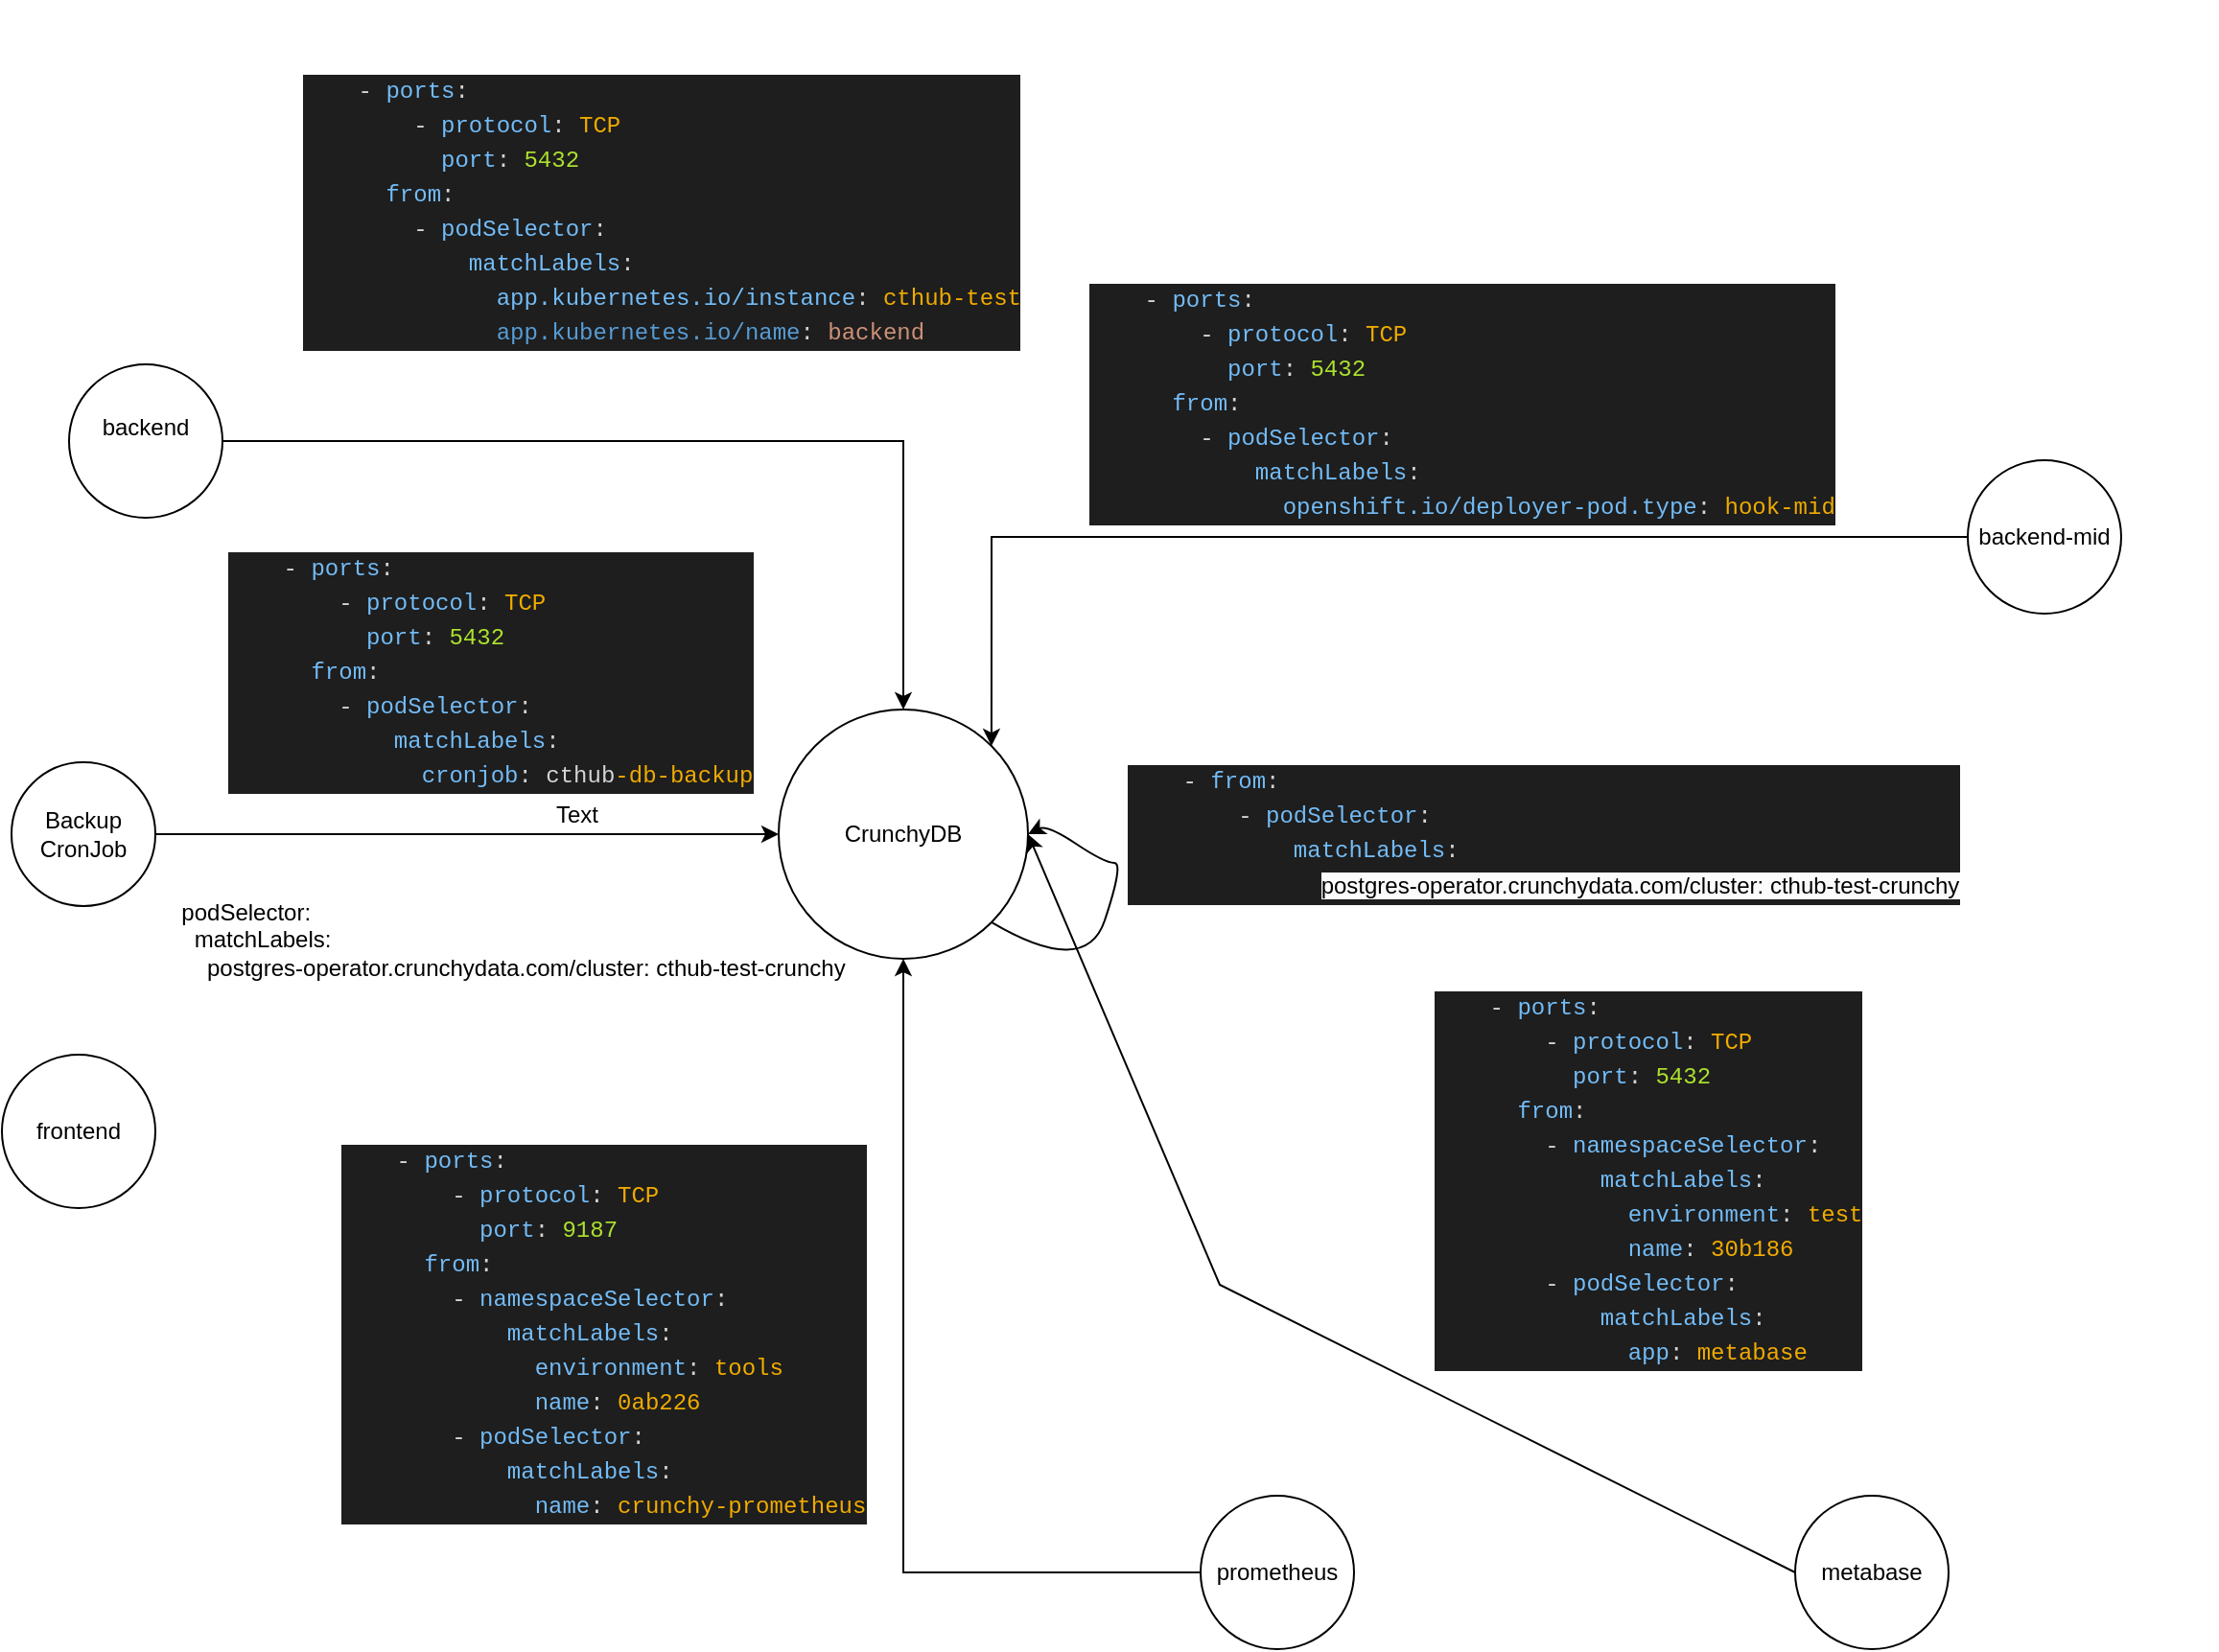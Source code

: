 <mxfile version="24.2.2" type="device">
  <diagram id="AIra0pvackN1RxZxVPas" name="Page-1">
    <mxGraphModel dx="1224" dy="2246" grid="1" gridSize="10" guides="1" tooltips="1" connect="1" arrows="1" fold="1" page="1" pageScale="1" pageWidth="850" pageHeight="1100" math="0" shadow="0">
      <root>
        <mxCell id="0" />
        <mxCell id="1" parent="0" />
        <mxCell id="b4ZN2M5RfPYAqQMjHC3d-1" value="frontend" style="ellipse;whiteSpace=wrap;html=1;aspect=fixed;" parent="1" vertex="1">
          <mxGeometry x="55" y="300" width="80" height="80" as="geometry" />
        </mxCell>
        <mxCell id="b4ZN2M5RfPYAqQMjHC3d-27" style="edgeStyle=orthogonalEdgeStyle;rounded=0;orthogonalLoop=1;jettySize=auto;html=1;exitX=1;exitY=0.5;exitDx=0;exitDy=0;strokeColor=#010103;" parent="1" source="b4ZN2M5RfPYAqQMjHC3d-3" target="b4ZN2M5RfPYAqQMjHC3d-8" edge="1">
          <mxGeometry relative="1" as="geometry" />
        </mxCell>
        <mxCell id="b4ZN2M5RfPYAqQMjHC3d-3" value="backend&lt;div&gt;&lt;br/&gt;&lt;/div&gt;" style="ellipse;whiteSpace=wrap;html=1;aspect=fixed;" parent="1" vertex="1">
          <mxGeometry x="90" y="-60" width="80" height="80" as="geometry" />
        </mxCell>
        <mxCell id="b4ZN2M5RfPYAqQMjHC3d-8" value="CrunchyDB" style="ellipse;whiteSpace=wrap;html=1;aspect=fixed;" parent="1" vertex="1">
          <mxGeometry x="460" y="120" width="130" height="130" as="geometry" />
        </mxCell>
        <mxCell id="DNz0pwb5H6Iw8uUJaAUe-7" style="edgeStyle=orthogonalEdgeStyle;rounded=0;orthogonalLoop=1;jettySize=auto;html=1;entryX=0;entryY=0.5;entryDx=0;entryDy=0;strokeColor=#010103;" parent="1" source="b4ZN2M5RfPYAqQMjHC3d-10" target="b4ZN2M5RfPYAqQMjHC3d-8" edge="1">
          <mxGeometry relative="1" as="geometry">
            <mxPoint x="445" y="210" as="targetPoint" />
          </mxGeometry>
        </mxCell>
        <mxCell id="b4ZN2M5RfPYAqQMjHC3d-10" value="Backup CronJob" style="ellipse;whiteSpace=wrap;html=1;aspect=fixed;" parent="1" vertex="1">
          <mxGeometry x="60" y="147.5" width="75" height="75" as="geometry" />
        </mxCell>
        <mxCell id="9xZVyRgoyZn5UuLwTAI5-3" value="" style="curved=1;endArrow=classic;html=1;exitX=1;exitY=1;exitDx=0;exitDy=0;entryX=1;entryY=0.5;entryDx=0;entryDy=0;strokeColor=#010103;" parent="1" source="b4ZN2M5RfPYAqQMjHC3d-8" target="b4ZN2M5RfPYAqQMjHC3d-8" edge="1">
          <mxGeometry width="50" height="50" relative="1" as="geometry">
            <mxPoint x="590" y="200" as="sourcePoint" />
            <mxPoint x="560" y="206" as="targetPoint" />
            <Array as="points">
              <mxPoint x="620" y="260" />
              <mxPoint x="640" y="200" />
              <mxPoint x="630" y="200" />
              <mxPoint x="600" y="180" />
            </Array>
          </mxGeometry>
        </mxCell>
        <mxCell id="jZ5XmgkILTjiQiPbq-w5-3" style="edgeStyle=orthogonalEdgeStyle;rounded=0;orthogonalLoop=1;jettySize=auto;html=1;entryX=1;entryY=0;entryDx=0;entryDy=0;strokeColor=#010103;" parent="1" source="jZ5XmgkILTjiQiPbq-w5-2" target="b4ZN2M5RfPYAqQMjHC3d-8" edge="1">
          <mxGeometry relative="1" as="geometry" />
        </mxCell>
        <mxCell id="jZ5XmgkILTjiQiPbq-w5-2" value="backend-mid" style="ellipse;whiteSpace=wrap;html=1;aspect=fixed;" parent="1" vertex="1">
          <mxGeometry x="1080" y="-10" width="80" height="80" as="geometry" />
        </mxCell>
        <mxCell id="KdRspWGC8xVXoO0oMTLA-1" value="metabase" style="ellipse;whiteSpace=wrap;html=1;aspect=fixed;" parent="1" vertex="1">
          <mxGeometry x="990" y="530" width="80" height="80" as="geometry" />
        </mxCell>
        <mxCell id="KdRspWGC8xVXoO0oMTLA-2" value="" style="endArrow=classic;html=1;rounded=0;exitX=0;exitY=0.5;exitDx=0;exitDy=0;entryX=1;entryY=0.5;entryDx=0;entryDy=0;" parent="1" source="KdRspWGC8xVXoO0oMTLA-1" target="b4ZN2M5RfPYAqQMjHC3d-8" edge="1">
          <mxGeometry width="50" height="50" relative="1" as="geometry">
            <mxPoint x="400" y="190" as="sourcePoint" />
            <mxPoint x="450" y="140" as="targetPoint" />
            <Array as="points">
              <mxPoint x="690" y="420" />
            </Array>
          </mxGeometry>
        </mxCell>
        <mxCell id="Sw6ZCzjTQ-pOdQDlZojL-9" style="edgeStyle=orthogonalEdgeStyle;rounded=0;orthogonalLoop=1;jettySize=auto;html=1;exitX=0;exitY=0.5;exitDx=0;exitDy=0;entryX=0.5;entryY=1;entryDx=0;entryDy=0;" parent="1" source="Sw6ZCzjTQ-pOdQDlZojL-2" target="b4ZN2M5RfPYAqQMjHC3d-8" edge="1">
          <mxGeometry relative="1" as="geometry" />
        </mxCell>
        <mxCell id="Sw6ZCzjTQ-pOdQDlZojL-2" value="prometheus" style="ellipse;whiteSpace=wrap;html=1;aspect=fixed;" parent="1" vertex="1">
          <mxGeometry x="680" y="530" width="80" height="80" as="geometry" />
        </mxCell>
        <mxCell id="Sw6ZCzjTQ-pOdQDlZojL-4" value="Text" style="text;html=1;align=center;verticalAlign=middle;whiteSpace=wrap;rounded=0;" parent="1" vertex="1">
          <mxGeometry x="325" y="160" width="60" height="30" as="geometry" />
        </mxCell>
        <mxCell id="Sw6ZCzjTQ-pOdQDlZojL-5" value="&lt;div style=&quot;color: rgb(212, 212, 212); background-color: rgb(30, 30, 30); font-family: Menlo, Monaco, &amp;quot;Courier New&amp;quot;, monospace; line-height: 18px; white-space: pre;&quot;&gt;&lt;div style=&quot;line-height: 18px;&quot;&gt;&lt;div style=&quot;line-height: 18px;&quot;&gt;&lt;div&gt;    - &lt;span style=&quot;color: #73bcf7;&quot;&gt;ports&lt;/span&gt;:&lt;/div&gt;&lt;div&gt;        - &lt;span style=&quot;color: #73bcf7;&quot;&gt;protocol&lt;/span&gt;: &lt;span style=&quot;color: #f0ab00;&quot;&gt;TCP&lt;/span&gt;&lt;/div&gt;&lt;div&gt;          &lt;span style=&quot;color: #73bcf7;&quot;&gt;port&lt;/span&gt;: &lt;span style=&quot;color: #ace12e;&quot;&gt;9187&lt;/span&gt;&lt;/div&gt;&lt;div&gt;      &lt;span style=&quot;color: #73bcf7;&quot;&gt;from&lt;/span&gt;:&lt;/div&gt;&lt;div&gt;        - &lt;span style=&quot;color: #73bcf7;&quot;&gt;namespaceSelector&lt;/span&gt;:&lt;/div&gt;&lt;div&gt;            &lt;span style=&quot;color: #73bcf7;&quot;&gt;matchLabels&lt;/span&gt;:&lt;/div&gt;&lt;div&gt;              &lt;span style=&quot;color: #73bcf7;&quot;&gt;environment&lt;/span&gt;: &lt;span style=&quot;color: #f0ab00;&quot;&gt;tools&lt;/span&gt;&lt;/div&gt;&lt;div&gt;              &lt;span style=&quot;color: #73bcf7;&quot;&gt;name&lt;/span&gt;: &lt;span style=&quot;color: #f0ab00;&quot;&gt;0ab226&lt;/span&gt;&lt;/div&gt;&lt;div&gt;        - &lt;span style=&quot;color: #73bcf7;&quot;&gt;podSelector&lt;/span&gt;:&lt;/div&gt;&lt;div&gt;            &lt;span style=&quot;color: #73bcf7;&quot;&gt;matchLabels&lt;/span&gt;:&lt;/div&gt;&lt;div&gt;              &lt;span style=&quot;color: #73bcf7;&quot;&gt;name&lt;/span&gt;: &lt;span style=&quot;color: #f0ab00;&quot;&gt;crunchy-prometheus&lt;/span&gt;&lt;/div&gt;&lt;/div&gt;&lt;/div&gt;&lt;/div&gt;" style="text;html=1;align=left;verticalAlign=middle;whiteSpace=wrap;rounded=0;" parent="1" vertex="1">
          <mxGeometry x="230" y="340" width="280" height="210" as="geometry" />
        </mxCell>
        <mxCell id="Sw6ZCzjTQ-pOdQDlZojL-6" value="&lt;div style=&quot;background-color: rgb(30, 30, 30); font-family: Menlo, Monaco, &amp;quot;Courier New&amp;quot;, monospace; line-height: 18px; white-space: pre;&quot;&gt;&lt;div style=&quot;color: rgb(212, 212, 212);&quot;&gt;    - &lt;span style=&quot;color: #73bcf7;&quot;&gt;ports&lt;/span&gt;:&lt;/div&gt;&lt;div style=&quot;color: rgb(212, 212, 212);&quot;&gt;        - &lt;span style=&quot;color: #73bcf7;&quot;&gt;protocol&lt;/span&gt;: &lt;span style=&quot;color: #f0ab00;&quot;&gt;TCP&lt;/span&gt;&lt;/div&gt;&lt;div style=&quot;color: rgb(212, 212, 212);&quot;&gt;          &lt;span style=&quot;color: #73bcf7;&quot;&gt;port&lt;/span&gt;: &lt;span style=&quot;color: #ace12e;&quot;&gt;5432&lt;/span&gt;&lt;/div&gt;&lt;div style=&quot;color: rgb(212, 212, 212);&quot;&gt;      &lt;span style=&quot;color: #73bcf7;&quot;&gt;from&lt;/span&gt;:&lt;/div&gt;&lt;div style=&quot;color: rgb(212, 212, 212);&quot;&gt;        - &lt;span style=&quot;color: #73bcf7;&quot;&gt;namespaceSelector&lt;/span&gt;:&lt;/div&gt;&lt;div style=&quot;color: rgb(212, 212, 212);&quot;&gt;            &lt;span style=&quot;color: #73bcf7;&quot;&gt;matchLabels&lt;/span&gt;:&lt;/div&gt;&lt;div style=&quot;&quot;&gt;&lt;font color=&quot;#d4d4d4&quot;&gt;              &lt;/font&gt;&lt;span style=&quot;color: rgb(115, 188, 247);&quot;&gt;environment&lt;/span&gt;&lt;font color=&quot;#d4d4d4&quot;&gt;: &lt;/font&gt;&lt;font color=&quot;#f0ab00&quot;&gt;test&lt;/font&gt;&lt;/div&gt;&lt;div style=&quot;color: rgb(212, 212, 212);&quot;&gt;              &lt;span style=&quot;color: #73bcf7;&quot;&gt;name&lt;/span&gt;: &lt;span style=&quot;color: #f0ab00;&quot;&gt;30b186&lt;/span&gt;&lt;/div&gt;&lt;div style=&quot;color: rgb(212, 212, 212);&quot;&gt;        - &lt;span style=&quot;color: #73bcf7;&quot;&gt;podSelector&lt;/span&gt;:&lt;/div&gt;&lt;div style=&quot;color: rgb(212, 212, 212);&quot;&gt;            &lt;span style=&quot;color: #73bcf7;&quot;&gt;matchLabels&lt;/span&gt;:&lt;/div&gt;&lt;div style=&quot;color: rgb(212, 212, 212);&quot;&gt;              &lt;span style=&quot;color: #73bcf7;&quot;&gt;app&lt;/span&gt;: &lt;span style=&quot;color: #f0ab00;&quot;&gt;metabase&lt;/span&gt;&lt;/div&gt;&lt;/div&gt;" style="text;html=1;align=left;verticalAlign=middle;whiteSpace=wrap;rounded=0;" parent="1" vertex="1">
          <mxGeometry x="800" y="260" width="230" height="210" as="geometry" />
        </mxCell>
        <mxCell id="Sw6ZCzjTQ-pOdQDlZojL-7" value="&lt;div style=&quot;color: rgb(212, 212, 212); background-color: rgb(30, 30, 30); font-family: Menlo, Monaco, &amp;quot;Courier New&amp;quot;, monospace; line-height: 18px; white-space: pre;&quot;&gt;&lt;div&gt;    - &lt;span style=&quot;color: #73bcf7;&quot;&gt;from&lt;/span&gt;:&lt;/div&gt;&lt;div&gt;        - &lt;span style=&quot;color: #73bcf7;&quot;&gt;podSelector&lt;/span&gt;:&lt;/div&gt;&lt;div&gt;            &lt;span style=&quot;color: #73bcf7;&quot;&gt;matchLabels&lt;/span&gt;:&lt;/div&gt;&lt;div&gt;              &lt;span style=&quot;background-color: rgb(251, 251, 251); color: rgb(0, 0, 0); font-family: Helvetica; white-space: normal;&quot;&gt;postgres-operator.crunchydata.com/cluster: cthub-test-crunchy&lt;/span&gt;&lt;/div&gt;&lt;/div&gt;" style="text;html=1;align=left;verticalAlign=middle;whiteSpace=wrap;rounded=0;" parent="1" vertex="1">
          <mxGeometry x="640" y="140" width="570" height="90" as="geometry" />
        </mxCell>
        <mxCell id="Sw6ZCzjTQ-pOdQDlZojL-10" value="&lt;div style=&quot;color: rgb(212, 212, 212); background-color: rgb(30, 30, 30); font-family: Menlo, Monaco, &amp;quot;Courier New&amp;quot;, monospace; line-height: 18px; white-space: pre;&quot;&gt;&lt;div&gt;    - &lt;span style=&quot;color: #73bcf7;&quot;&gt;ports&lt;/span&gt;:&lt;/div&gt;&lt;div&gt;        - &lt;span style=&quot;color: #73bcf7;&quot;&gt;protocol&lt;/span&gt;: &lt;span style=&quot;color: #f0ab00;&quot;&gt;TCP&lt;/span&gt;&lt;/div&gt;&lt;div&gt;          &lt;span style=&quot;color: #73bcf7;&quot;&gt;port&lt;/span&gt;: &lt;span style=&quot;color: #ace12e;&quot;&gt;5432&lt;/span&gt;&lt;/div&gt;&lt;div&gt;      &lt;span style=&quot;color: #73bcf7;&quot;&gt;from&lt;/span&gt;:&lt;/div&gt;&lt;div&gt;        - &lt;span style=&quot;color: #73bcf7;&quot;&gt;podSelector&lt;/span&gt;:&lt;/div&gt;&lt;div&gt;            &lt;span style=&quot;color: #73bcf7;&quot;&gt;matchLabels&lt;/span&gt;:&lt;/div&gt;&lt;div&gt;              &lt;span style=&quot;color: #73bcf7;&quot;&gt;openshift.io/deployer-pod.type&lt;/span&gt;: &lt;span style=&quot;color: #f0ab00;&quot;&gt;hook-mid&lt;/span&gt;&lt;/div&gt;&lt;/div&gt;" style="text;html=1;align=left;verticalAlign=middle;whiteSpace=wrap;rounded=0;" parent="1" vertex="1">
          <mxGeometry x="620" y="-110" width="400" height="140" as="geometry" />
        </mxCell>
        <mxCell id="Sw6ZCzjTQ-pOdQDlZojL-11" value="&lt;div style=&quot;color: rgb(212, 212, 212); background-color: rgb(30, 30, 30); font-family: Menlo, Monaco, &amp;quot;Courier New&amp;quot;, monospace; line-height: 18px; white-space: pre;&quot;&gt;&lt;div&gt;    - &lt;span style=&quot;color: #73bcf7;&quot;&gt;ports&lt;/span&gt;:&lt;/div&gt;&lt;div&gt;        - &lt;span style=&quot;color: #73bcf7;&quot;&gt;protocol&lt;/span&gt;: &lt;span style=&quot;color: #f0ab00;&quot;&gt;TCP&lt;/span&gt;&lt;/div&gt;&lt;div&gt;          &lt;span style=&quot;color: #73bcf7;&quot;&gt;port&lt;/span&gt;: &lt;span style=&quot;color: #ace12e;&quot;&gt;5432&lt;/span&gt;&lt;/div&gt;&lt;div&gt;      &lt;span style=&quot;color: #73bcf7;&quot;&gt;from&lt;/span&gt;:&lt;/div&gt;&lt;div&gt;        - &lt;span style=&quot;color: #73bcf7;&quot;&gt;podSelector&lt;/span&gt;:&lt;/div&gt;&lt;div&gt;            &lt;span style=&quot;color: #73bcf7;&quot;&gt;matchLabels&lt;/span&gt;:&lt;/div&gt;&lt;div&gt;              &lt;span style=&quot;color: rgb(115, 188, 247);&quot;&gt;app.kubernetes.io/instance&lt;/span&gt;: &lt;span style=&quot;color: rgb(240, 171, 0);&quot;&gt;cthub-test&lt;/span&gt;&lt;/div&gt;&lt;div&gt;&lt;div style=&quot;line-height: 18px;&quot;&gt;&lt;span style=&quot;color: #569cd6;&quot;&gt;              app.kubernetes.io/name&lt;/span&gt;: &lt;span style=&quot;color: #ce9178;&quot;&gt;backend&lt;/span&gt;&lt;/div&gt;&lt;/div&gt;&lt;/div&gt;" style="text;html=1;align=left;verticalAlign=middle;whiteSpace=wrap;rounded=0;" parent="1" vertex="1">
          <mxGeometry x="210" y="-250" width="390" height="220" as="geometry" />
        </mxCell>
        <mxCell id="Sw6ZCzjTQ-pOdQDlZojL-12" value="&lt;div style=&quot;color: rgb(212, 212, 212); background-color: rgb(30, 30, 30); font-family: Menlo, Monaco, &amp;quot;Courier New&amp;quot;, monospace; line-height: 18px; white-space: pre;&quot;&gt;&lt;div&gt;    - &lt;span style=&quot;color: #73bcf7;&quot;&gt;ports&lt;/span&gt;:&lt;/div&gt;&lt;div&gt;        - &lt;span style=&quot;color: #73bcf7;&quot;&gt;protocol&lt;/span&gt;: &lt;span style=&quot;color: #f0ab00;&quot;&gt;TCP&lt;/span&gt;&lt;/div&gt;&lt;div&gt;          &lt;span style=&quot;color: #73bcf7;&quot;&gt;port&lt;/span&gt;: &lt;span style=&quot;color: #ace12e;&quot;&gt;5432&lt;/span&gt;&lt;/div&gt;&lt;div&gt;      &lt;span style=&quot;color: #73bcf7;&quot;&gt;from&lt;/span&gt;:&lt;/div&gt;&lt;div&gt;        - &lt;span style=&quot;color: #73bcf7;&quot;&gt;podSelector&lt;/span&gt;:&lt;/div&gt;&lt;div&gt;            &lt;span style=&quot;color: #73bcf7;&quot;&gt;matchLabels&lt;/span&gt;:&lt;/div&gt;&lt;div&gt;              &lt;span style=&quot;color: #73bcf7;&quot;&gt;cronjob&lt;/span&gt;: cthub&lt;span style=&quot;color: #f0ab00;&quot;&gt;-db-backup&lt;/span&gt;&lt;/div&gt;&lt;/div&gt;" style="text;html=1;align=left;verticalAlign=middle;whiteSpace=wrap;rounded=0;" parent="1" vertex="1">
          <mxGeometry x="171" y="40" width="280" height="120" as="geometry" />
        </mxCell>
        <mxCell id="Sw6ZCzjTQ-pOdQDlZojL-14" value="&lt;div&gt;&amp;nbsp; podSelector:&lt;/div&gt;&lt;div&gt;&amp;nbsp; &amp;nbsp; matchLabels:&lt;/div&gt;&lt;div&gt;&amp;nbsp; &amp;nbsp; &amp;nbsp; postgres-operator.crunchydata.com/cluster: cthub-test-crunchy&lt;/div&gt;" style="text;html=1;align=left;verticalAlign=middle;whiteSpace=wrap;rounded=0;" parent="1" vertex="1">
          <mxGeometry x="140" y="210" width="370" height="60" as="geometry" />
        </mxCell>
      </root>
    </mxGraphModel>
  </diagram>
</mxfile>

